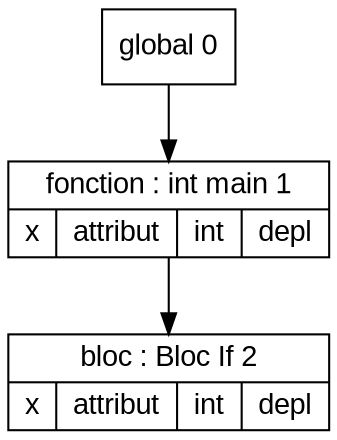 digraph "tds"{

	node [fontname="Arial"];

	N2 [shape=record label="{ bloc : Bloc If  2
	| { x | attribut | int | depl }
	}"];

	N1 [shape=record label="{ fonction : int main 1
	| { x | attribut | int | depl }
	}"];

	N0 [shape=record label="{ global 0
	}"];


	N0 -> N1; 
	N1 -> N2; 
}
